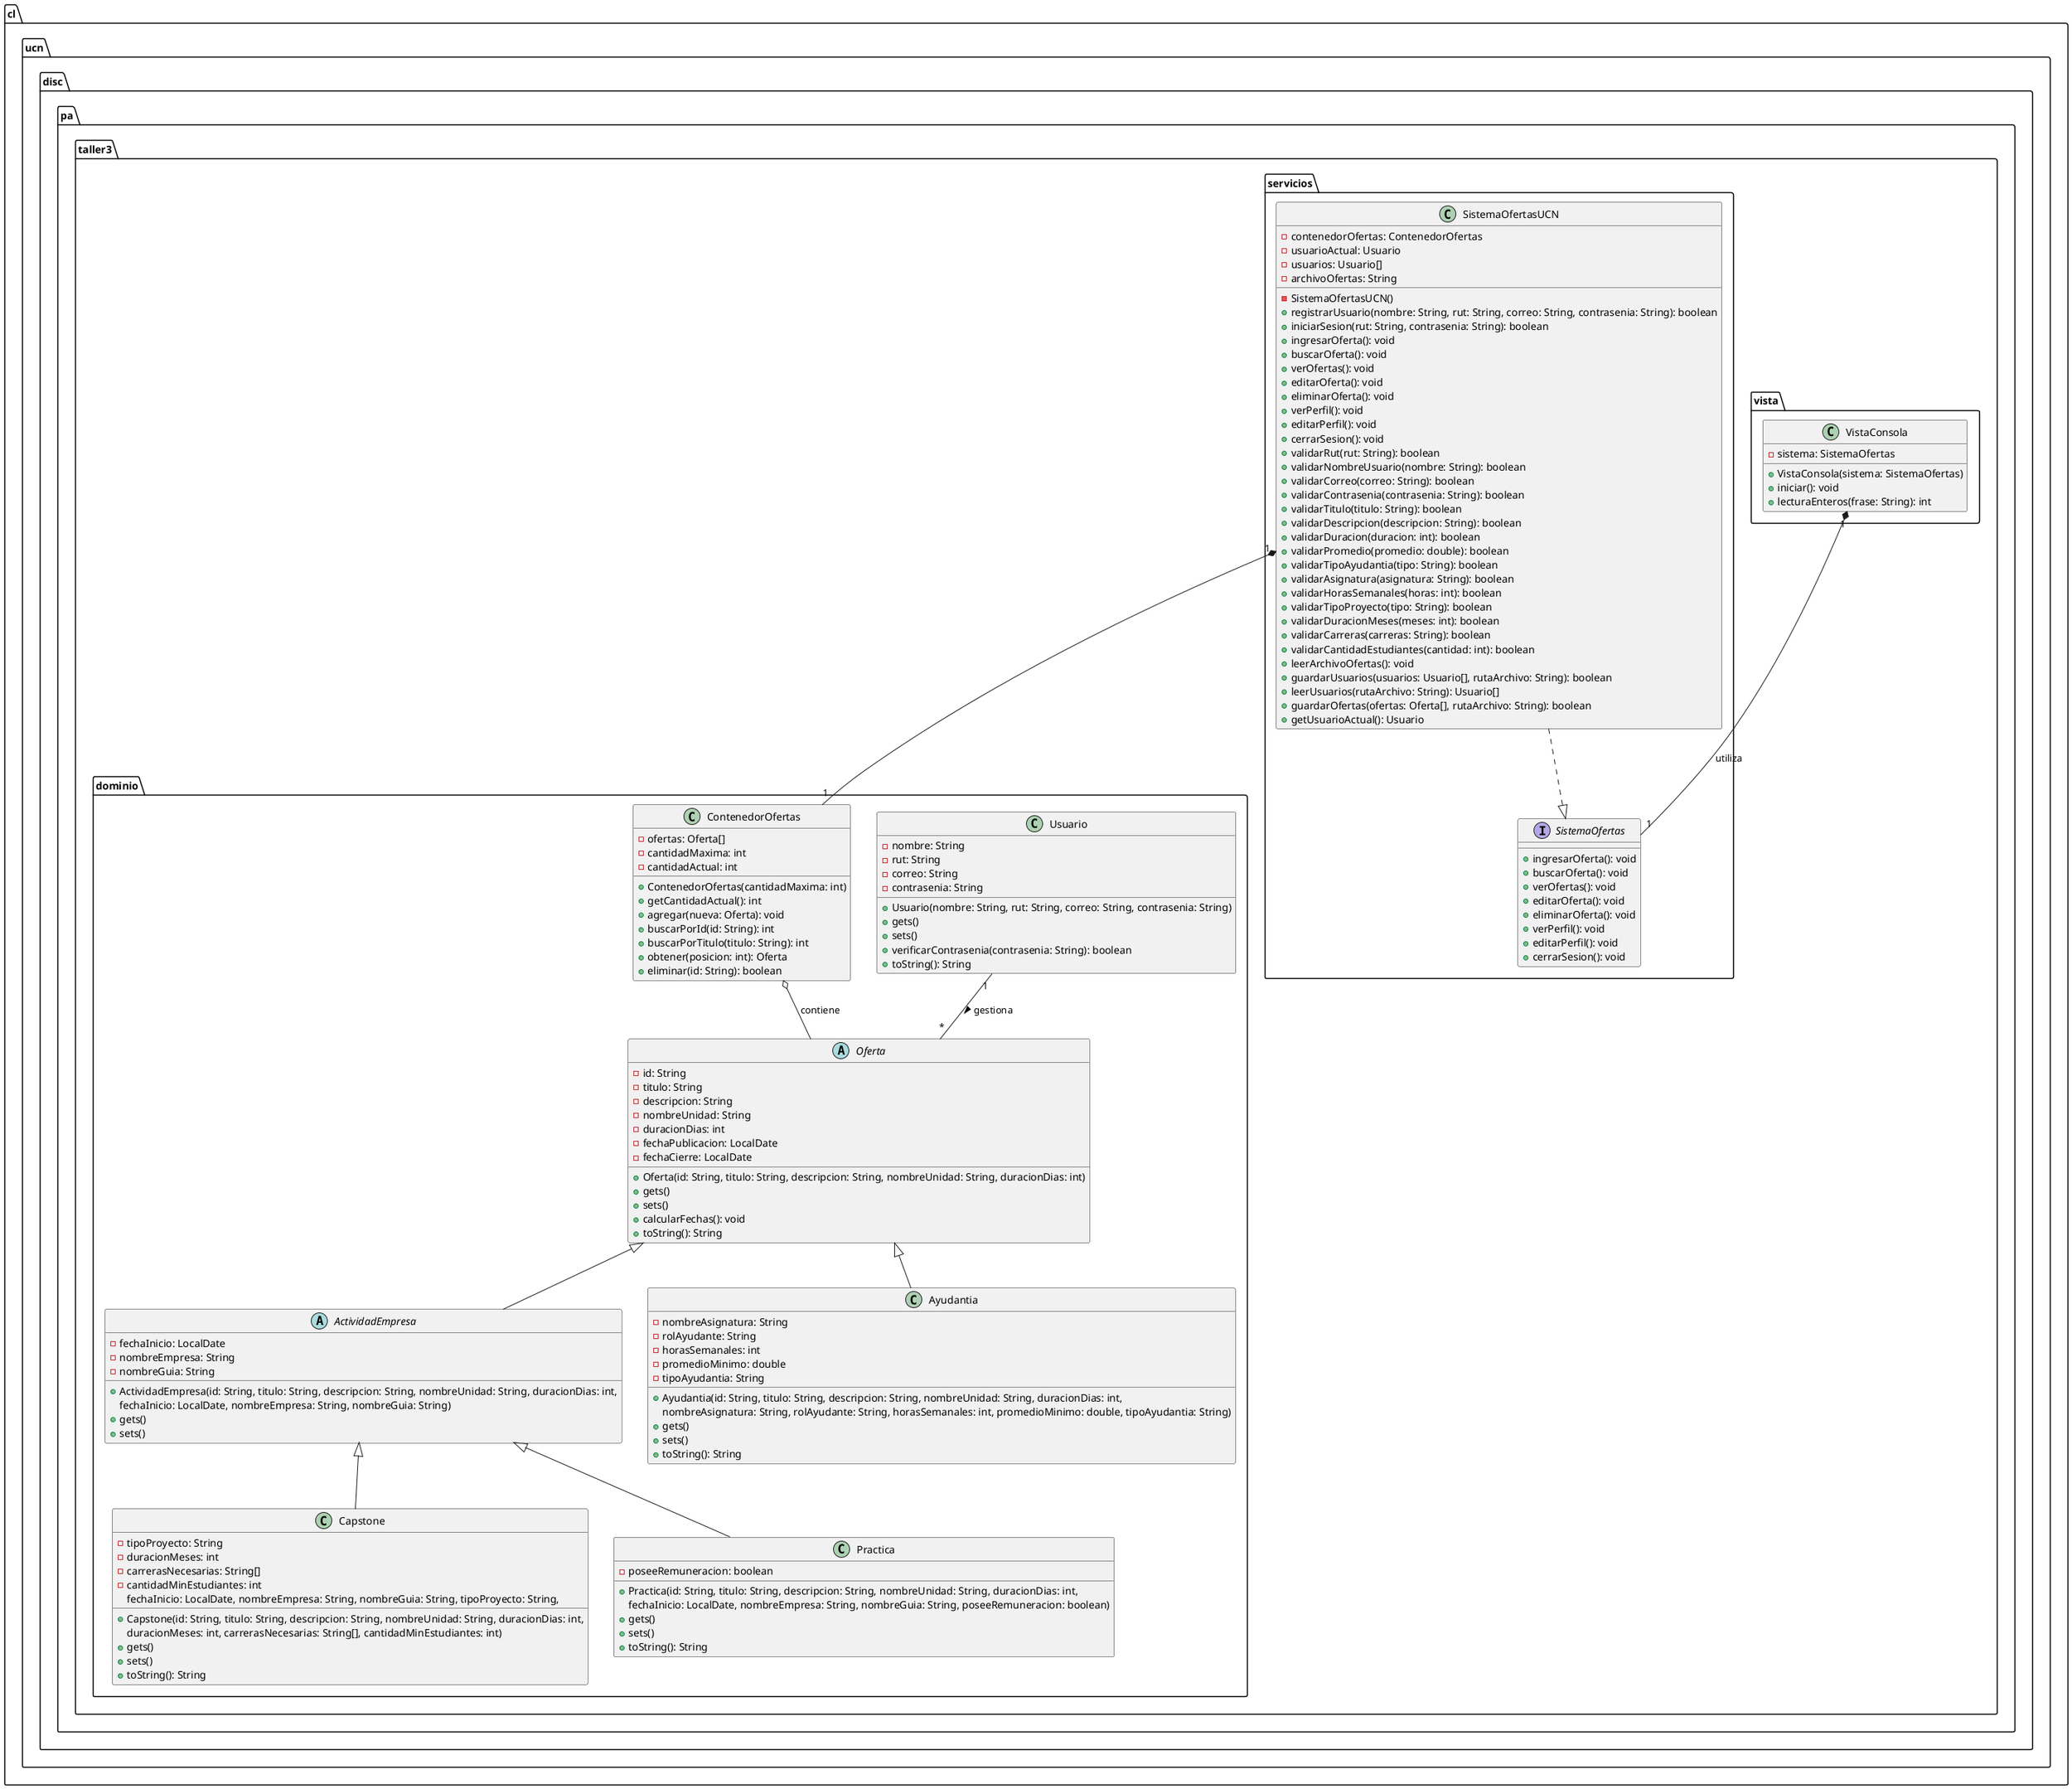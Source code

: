 @startuml
'https://plantuml.com/class-diagram

package cl.ucn.disc.pa.taller3 {
 package cl.ucn.disc.pa.taller3 {
     package vista {
         class VistaConsola {
             - sistema: SistemaOfertas
             + VistaConsola(sistema: SistemaOfertas)
             + iniciar(): void
             + lecturaEnteros(frase: String): int
         }
     }

     package servicios {
         interface SistemaOfertas {
             + ingresarOferta(): void
             + buscarOferta(): void
             + verOfertas(): void
             + editarOferta(): void
             + eliminarOferta(): void
             + verPerfil(): void
             + editarPerfil(): void
             + cerrarSesion(): void
         }

         class SistemaOfertasUCN {
             - contenedorOfertas: ContenedorOfertas
             - usuarioActual: Usuario
             - usuarios: Usuario[]
             - archivoOfertas: String
             - SistemaOfertasUCN()
             + registrarUsuario(nombre: String, rut: String, correo: String, contrasenia: String): boolean
             + iniciarSesion(rut: String, contrasenia: String): boolean
             + ingresarOferta(): void
             + buscarOferta(): void
             + verOfertas(): void
             + editarOferta(): void
             + eliminarOferta(): void
             + verPerfil(): void
             + editarPerfil(): void
             + cerrarSesion(): void
             + validarRut(rut: String): boolean
             + validarNombreUsuario(nombre: String): boolean
             + validarCorreo(correo: String): boolean
             + validarContrasenia(contrasenia: String): boolean
             + validarTitulo(titulo: String): boolean
             + validarDescripcion(descripcion: String): boolean
             + validarDuracion(duracion: int): boolean
             + validarPromedio(promedio: double): boolean
             + validarTipoAyudantia(tipo: String): boolean
             + validarAsignatura(asignatura: String): boolean
             + validarHorasSemanales(horas: int): boolean
             + validarTipoProyecto(tipo: String): boolean
             + validarDuracionMeses(meses: int): boolean
             + validarCarreras(carreras: String): boolean
             + validarCantidadEstudiantes(cantidad: int): boolean
             + leerArchivoOfertas(): void
             + guardarUsuarios(usuarios: Usuario[], rutaArchivo: String): boolean
             + leerUsuarios(rutaArchivo: String): Usuario[]
             + guardarOfertas(ofertas: Oferta[], rutaArchivo: String): boolean
             + getUsuarioActual(): Usuario
         }
     }
    package dominio {
        class Usuario {
            - nombre: String
            - rut: String
            - correo: String
            - contrasenia: String
            + Usuario(nombre: String, rut: String, correo: String, contrasenia: String)
            + gets()
            + sets()
            + verificarContrasenia(contrasenia: String): boolean
            + toString(): String
        }

        abstract class Oferta {
            - id: String
            - titulo: String
            - descripcion: String
            - nombreUnidad: String
            - duracionDias: int
            - fechaPublicacion: LocalDate
            - fechaCierre: LocalDate
            + Oferta(id: String, titulo: String, descripcion: String, nombreUnidad: String, duracionDias: int)
            + gets()
            + sets()
            + calcularFechas(): void
            + toString(): String
        }

        abstract class ActividadEmpresa extends Oferta {
            - fechaInicio: LocalDate
            - nombreEmpresa: String
            - nombreGuia: String
            + ActividadEmpresa(id: String, titulo: String, descripcion: String, nombreUnidad: String, duracionDias: int,
                             fechaInicio: LocalDate, nombreEmpresa: String, nombreGuia: String)
            + gets()
            + sets()
        }

        class Ayudantia extends Oferta {
            - nombreAsignatura: String
            - rolAyudante: String
            - horasSemanales: int
            - promedioMinimo: double
            - tipoAyudantia: String
            + Ayudantia(id: String, titulo: String, descripcion: String, nombreUnidad: String, duracionDias: int,
                      nombreAsignatura: String, rolAyudante: String, horasSemanales: int, promedioMinimo: double, tipoAyudantia: String)
            + gets()
            + sets()
            + toString(): String
        }

        class Capstone extends ActividadEmpresa {
            - tipoProyecto: String
            - duracionMeses: int
            - carrerasNecesarias: String[]
            - cantidadMinEstudiantes: int
            + Capstone(id: String, titulo: String, descripcion: String, nombreUnidad: String, duracionDias: int,
                    fechaInicio: LocalDate, nombreEmpresa: String, nombreGuia: String, tipoProyecto: String,
                    duracionMeses: int, carrerasNecesarias: String[], cantidadMinEstudiantes: int)
            + gets()
            + sets()
            + toString(): String
        }

        class Practica extends ActividadEmpresa {
            - poseeRemuneracion: boolean
            + Practica(id: String, titulo: String, descripcion: String, nombreUnidad: String, duracionDias: int,
                    fechaInicio: LocalDate, nombreEmpresa: String, nombreGuia: String, poseeRemuneracion: boolean)
            + gets()
            + sets()
            + toString(): String
        }

        class ContenedorOfertas {
            - ofertas: Oferta[]
            - cantidadMaxima: int
            - cantidadActual: int
            + ContenedorOfertas(cantidadMaxima: int)
            + getCantidadActual(): int
            + agregar(nueva: Oferta): void
            + buscarPorId(id: String): int
            + buscarPorTitulo(titulo: String): int
            + obtener(posicion: int): Oferta
            + eliminar(id: String): boolean
        }
    }
}


Usuario "1" -- "*" Oferta : gestiona >
VistaConsola "1" *-- "1" SistemaOfertas : utiliza
SistemaOfertasUCN ..|> SistemaOfertas
SistemaOfertasUCN "1" *-- "1" ContenedorOfertas
ContenedorOfertas o-- Oferta : contiene

@enduml
